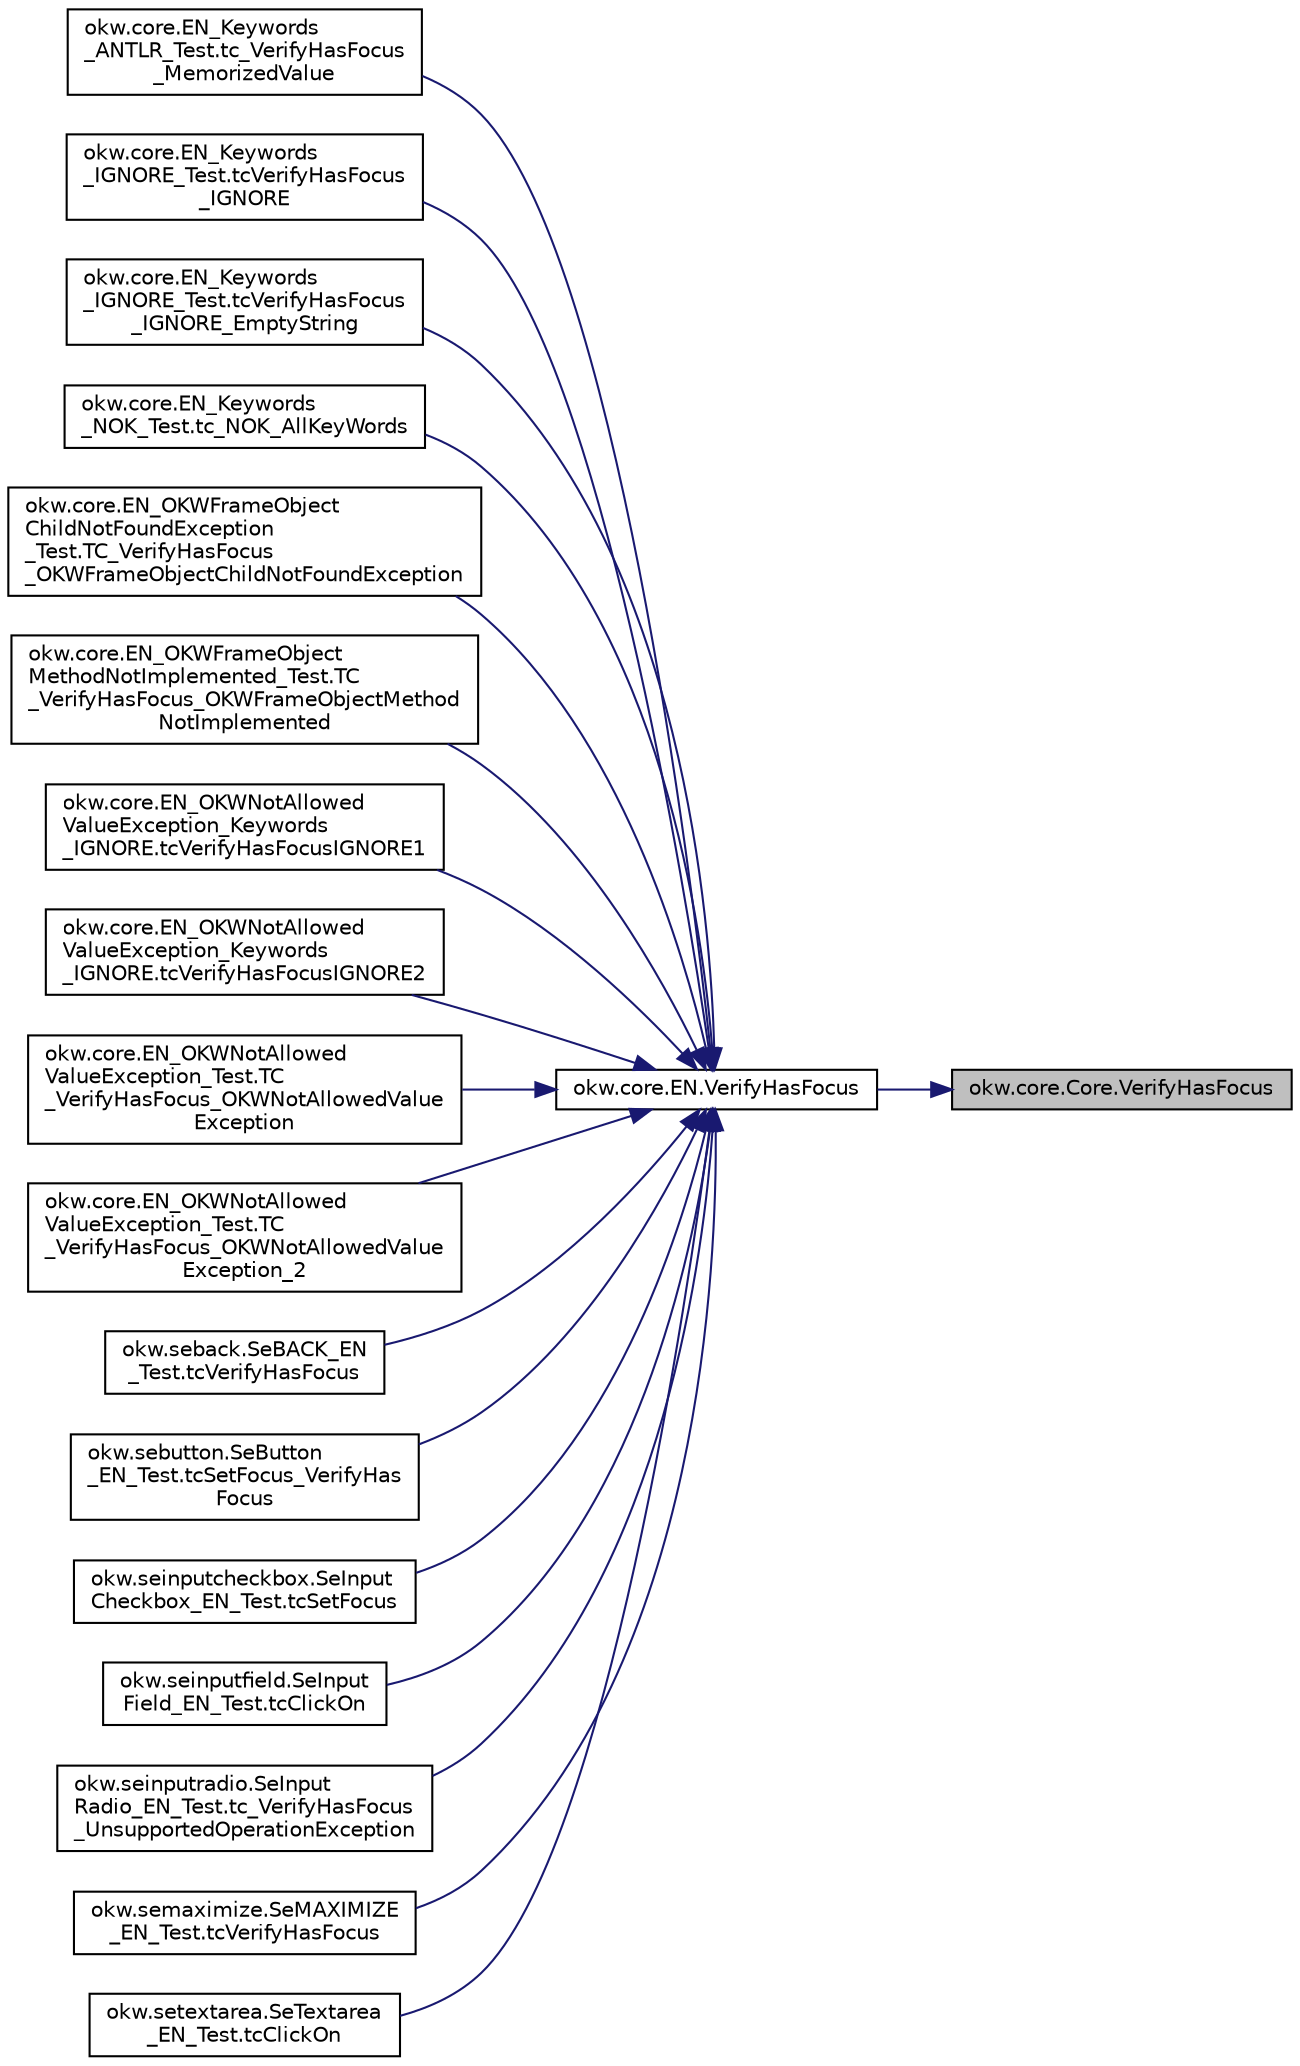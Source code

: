digraph "okw.core.Core.VerifyHasFocus"
{
 // INTERACTIVE_SVG=YES
 // LATEX_PDF_SIZE
  edge [fontname="Helvetica",fontsize="10",labelfontname="Helvetica",labelfontsize="10"];
  node [fontname="Helvetica",fontsize="10",shape=record];
  rankdir="RL";
  Node4473 [label="okw.core.Core.VerifyHasFocus",height=0.2,width=0.4,color="black", fillcolor="grey75", style="filled", fontcolor="black",tooltip="Vergleicht den Fokus-Zustand des gegebenen Objekts mit dem erwarteten Wert."];
  Node4473 -> Node4474 [dir="back",color="midnightblue",fontsize="10",style="solid",fontname="Helvetica"];
  Node4474 [label="okw.core.EN.VerifyHasFocus",height=0.2,width=0.4,color="black", fillcolor="white", style="filled",URL="$classokw_1_1core_1_1_e_n.html#a4f454838a66107f968f9d50241180804",tooltip="Vergleicht den Fokus-Zustand des gegebenen Objekts mit dem erwarteten Wert."];
  Node4474 -> Node4475 [dir="back",color="midnightblue",fontsize="10",style="solid",fontname="Helvetica"];
  Node4475 [label="okw.core.EN_Keywords\l_ANTLR_Test.tc_VerifyHasFocus\l_MemorizedValue",height=0.2,width=0.4,color="black", fillcolor="white", style="filled",URL="$classokw_1_1core_1_1_e_n___keywords___a_n_t_l_r___test.html#a1e9e874c23e82fb5e08b5be8ac3b277b",tooltip=" "];
  Node4474 -> Node4476 [dir="back",color="midnightblue",fontsize="10",style="solid",fontname="Helvetica"];
  Node4476 [label="okw.core.EN_Keywords\l_IGNORE_Test.tcVerifyHasFocus\l_IGNORE",height=0.2,width=0.4,color="black", fillcolor="white", style="filled",URL="$classokw_1_1core_1_1_e_n___keywords___i_g_n_o_r_e___test.html#ac84a47f3fe50e5913d0823f8f0ade37b",tooltip=" "];
  Node4474 -> Node4477 [dir="back",color="midnightblue",fontsize="10",style="solid",fontname="Helvetica"];
  Node4477 [label="okw.core.EN_Keywords\l_IGNORE_Test.tcVerifyHasFocus\l_IGNORE_EmptyString",height=0.2,width=0.4,color="black", fillcolor="white", style="filled",URL="$classokw_1_1core_1_1_e_n___keywords___i_g_n_o_r_e___test.html#a174ab6d9595b080fb0fc24f39013953d",tooltip=" "];
  Node4474 -> Node4478 [dir="back",color="midnightblue",fontsize="10",style="solid",fontname="Helvetica"];
  Node4478 [label="okw.core.EN_Keywords\l_NOK_Test.tc_NOK_AllKeyWords",height=0.2,width=0.4,color="black", fillcolor="white", style="filled",URL="$classokw_1_1core_1_1_e_n___keywords___n_o_k___test.html#a81a960a2341dfb0e27da7871291c84dc",tooltip="Prüft methoden aufruf für einen einfachen Click."];
  Node4474 -> Node4479 [dir="back",color="midnightblue",fontsize="10",style="solid",fontname="Helvetica"];
  Node4479 [label="okw.core.EN_OKWFrameObject\lChildNotFoundException\l_Test.TC_VerifyHasFocus\l_OKWFrameObjectChildNotFoundException",height=0.2,width=0.4,color="black", fillcolor="white", style="filled",URL="$classokw_1_1core_1_1_e_n___o_k_w_frame_object_child_not_found_exception___test.html#accde9e37f35a723ff58d1a5aab600067",tooltip="Prüft ob die Ausnahme OKWFrameObjectChildNotFoundException durch die LFC-VerifyHasFocus ausgelöst wir..."];
  Node4474 -> Node4480 [dir="back",color="midnightblue",fontsize="10",style="solid",fontname="Helvetica"];
  Node4480 [label="okw.core.EN_OKWFrameObject\lMethodNotImplemented_Test.TC\l_VerifyHasFocus_OKWFrameObjectMethod\lNotImplemented",height=0.2,width=0.4,color="black", fillcolor="white", style="filled",URL="$classokw_1_1core_1_1_e_n___o_k_w_frame_object_method_not_implemented___test.html#a954cf6fe8bb3a8345e98b805e8e0d605",tooltip="Prüft ob die Ausnahme OKWFrameObjectMethodNotImplemented von VerifyHasFocus( FN, ExpVal ) ausgelöst w..."];
  Node4474 -> Node4481 [dir="back",color="midnightblue",fontsize="10",style="solid",fontname="Helvetica"];
  Node4481 [label="okw.core.EN_OKWNotAllowed\lValueException_Keywords\l_IGNORE.tcVerifyHasFocusIGNORE1",height=0.2,width=0.4,color="black", fillcolor="white", style="filled",URL="$classokw_1_1core_1_1_e_n___o_k_w_not_allowed_value_exception___keywords___i_g_n_o_r_e.html#aa0551025a8e4ae75bc8daa6b786c98fe",tooltip="Prüft ob \"${IGNORE} \" die Ausnahme okw.exceptions.OKWNotAllowedValueException auslöst."];
  Node4474 -> Node4482 [dir="back",color="midnightblue",fontsize="10",style="solid",fontname="Helvetica"];
  Node4482 [label="okw.core.EN_OKWNotAllowed\lValueException_Keywords\l_IGNORE.tcVerifyHasFocusIGNORE2",height=0.2,width=0.4,color="black", fillcolor="white", style="filled",URL="$classokw_1_1core_1_1_e_n___o_k_w_not_allowed_value_exception___keywords___i_g_n_o_r_e.html#a4ec48b2ca00929af8a035f5c2cb7f460",tooltip="Prüft ob \"\"${IGNORE}${TCN}\" die Ausnahme okw.exceptions.OKWNotAllowedValueException auslöst."];
  Node4474 -> Node4483 [dir="back",color="midnightblue",fontsize="10",style="solid",fontname="Helvetica"];
  Node4483 [label="okw.core.EN_OKWNotAllowed\lValueException_Test.TC\l_VerifyHasFocus_OKWNotAllowedValue\lException",height=0.2,width=0.4,color="black", fillcolor="white", style="filled",URL="$classokw_1_1core_1_1_e_n___o_k_w_not_allowed_value_exception___test.html#af9ff54b7355bb2e377364fe0577c1702",tooltip="Prüft ob die Ausnahme OKWNotAllowedValueException durch die LFC-VerifyIsActive ausgelöst wird,..."];
  Node4474 -> Node4484 [dir="back",color="midnightblue",fontsize="10",style="solid",fontname="Helvetica"];
  Node4484 [label="okw.core.EN_OKWNotAllowed\lValueException_Test.TC\l_VerifyHasFocus_OKWNotAllowedValue\lException_2",height=0.2,width=0.4,color="black", fillcolor="white", style="filled",URL="$classokw_1_1core_1_1_e_n___o_k_w_not_allowed_value_exception___test.html#a8661a7390fb1ae3f098994e184b1d1a3",tooltip="Prüft ob die Ausnahme OKWNotAllowedValueException durch die LFC-VerifyIsActive ausgelöst wird,..."];
  Node4474 -> Node4485 [dir="back",color="midnightblue",fontsize="10",style="solid",fontname="Helvetica"];
  Node4485 [label="okw.seback.SeBACK_EN\l_Test.tcVerifyHasFocus",height=0.2,width=0.4,color="black", fillcolor="white", style="filled",URL="$classokw_1_1seback_1_1_se_b_a_c_k___e_n___test.html#ac406f219f7c3c788950ce9cb216d8df4",tooltip="Test des Schlüsselwortes \"VerifyHasFocus( FN, ExpVal ) für SeBACK."];
  Node4474 -> Node4486 [dir="back",color="midnightblue",fontsize="10",style="solid",fontname="Helvetica"];
  Node4486 [label="okw.sebutton.SeButton\l_EN_Test.tcSetFocus_VerifyHas\lFocus",height=0.2,width=0.4,color="black", fillcolor="white", style="filled",URL="$classokw_1_1sebutton_1_1_se_button___e_n___test.html#a7de5709b01811220ffed45e822d93e64",tooltip="Test des Schlüsselwortes SetFocus und VerifyHasFocus für den GUI-Adapter SeButton."];
  Node4474 -> Node4487 [dir="back",color="midnightblue",fontsize="10",style="solid",fontname="Helvetica"];
  Node4487 [label="okw.seinputcheckbox.SeInput\lCheckbox_EN_Test.tcSetFocus",height=0.2,width=0.4,color="black", fillcolor="white", style="filled",URL="$classokw_1_1seinputcheckbox_1_1_se_input_checkbox___e_n___test.html#af68faee203019786cbca7136fcf791c2",tooltip="Prüft die SetFocusFunktion bei Textfelder mit dem Attribute \"ReadOnly\"."];
  Node4474 -> Node4488 [dir="back",color="midnightblue",fontsize="10",style="solid",fontname="Helvetica"];
  Node4488 [label="okw.seinputfield.SeInput\lField_EN_Test.tcClickOn",height=0.2,width=0.4,color="black", fillcolor="white", style="filled",URL="$classokw_1_1seinputfield_1_1_se_input_field___e_n___test.html#a61d757d72c9ffda9a434e8eeb50d2c8e",tooltip="Testet das Schlüsselwort ClickOn( FN ) eines SeInputField Prüfen."];
  Node4474 -> Node4489 [dir="back",color="midnightblue",fontsize="10",style="solid",fontname="Helvetica"];
  Node4489 [label="okw.seinputradio.SeInput\lRadio_EN_Test.tc_VerifyHasFocus\l_UnsupportedOperationException",height=0.2,width=0.4,color="black", fillcolor="white", style="filled",URL="$classokw_1_1seinputradio_1_1_se_input_radio___e_n___test.html#a5cef96d2602461aa157c058de6da4ff8",tooltip="Test des Schlüsselwortes SetFocus und VerifyHasFocus für den GUI-Adapter SeInputRadio."];
  Node4474 -> Node4490 [dir="back",color="midnightblue",fontsize="10",style="solid",fontname="Helvetica"];
  Node4490 [label="okw.semaximize.SeMAXIMIZE\l_EN_Test.tcVerifyHasFocus",height=0.2,width=0.4,color="black", fillcolor="white", style="filled",URL="$classokw_1_1semaximize_1_1_se_m_a_x_i_m_i_z_e___e_n___test.html#a08a99535934f4e338448605c3569cba6",tooltip="Test des Schlüsselwortes \"VerifyHasFocus( FN, ExpVal ) für SeMAXIMIZE."];
  Node4474 -> Node4491 [dir="back",color="midnightblue",fontsize="10",style="solid",fontname="Helvetica"];
  Node4491 [label="okw.setextarea.SeTextarea\l_EN_Test.tcClickOn",height=0.2,width=0.4,color="black", fillcolor="white", style="filled",URL="$classokw_1_1setextarea_1_1_se_textarea___e_n___test.html#afa909d4f58a487410d7e283508f486e4",tooltip="Teste das Schlüsselwort ClickOn( FN ) eines SeInputText Prüfen."];
}
